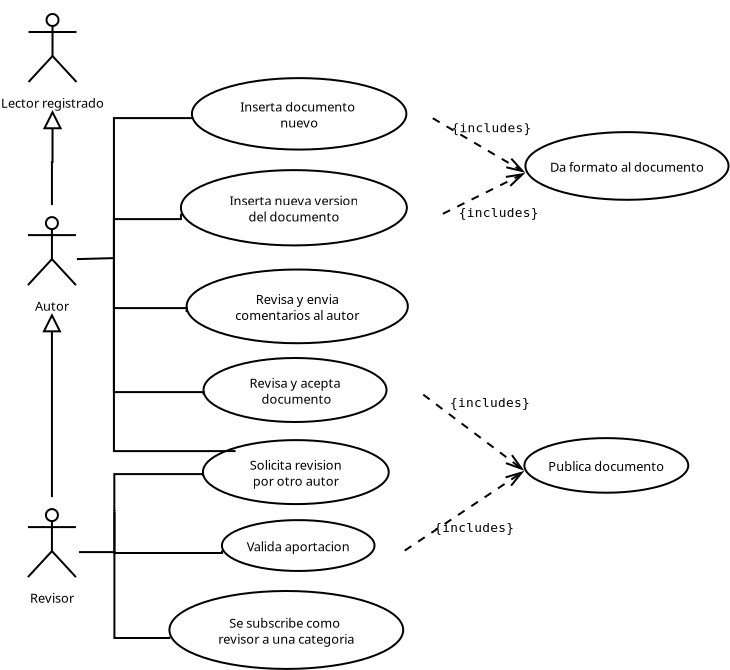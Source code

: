 <?xml version="1.0" encoding="UTF-8"?>
<dia:diagram xmlns:dia="http://www.lysator.liu.se/~alla/dia/">
  <dia:layer name="Background" visible="true">
    <dia:object type="UML - Actor" version="0" id="O0">
      <dia:attribute name="obj_pos">
        <dia:point val="2.9,13.5"/>
      </dia:attribute>
      <dia:attribute name="obj_bb">
        <dia:rectangle val="1.6,10.75;4.2,16.25"/>
      </dia:attribute>
      <dia:attribute name="elem_corner">
        <dia:point val="1.65,10.8"/>
      </dia:attribute>
      <dia:attribute name="elem_width">
        <dia:real val="2.5"/>
      </dia:attribute>
      <dia:attribute name="elem_height">
        <dia:real val="5.4"/>
      </dia:attribute>
      <dia:attribute name="text">
        <dia:composite type="text">
          <dia:attribute name="string">
            <dia:string>#Autor#</dia:string>
          </dia:attribute>
          <dia:attribute name="font">
            <dia:font name="Helvetica"/>
          </dia:attribute>
          <dia:attribute name="height">
            <dia:real val="0.8"/>
          </dia:attribute>
          <dia:attribute name="pos">
            <dia:point val="2.9,16.05"/>
          </dia:attribute>
          <dia:attribute name="color">
            <dia:color val="#000000"/>
          </dia:attribute>
          <dia:attribute name="alignment">
            <dia:enum val="1"/>
          </dia:attribute>
        </dia:composite>
      </dia:attribute>
    </dia:object>
    <dia:object type="UML - Usecase" version="0" id="O1">
      <dia:attribute name="obj_pos">
        <dia:point val="9.9,4.45"/>
      </dia:attribute>
      <dia:attribute name="obj_bb">
        <dia:rectangle val="9.9,4.45;21.942,8.464"/>
      </dia:attribute>
      <dia:attribute name="elem_corner">
        <dia:point val="9.9,4.45"/>
      </dia:attribute>
      <dia:attribute name="elem_width">
        <dia:real val="12.042"/>
      </dia:attribute>
      <dia:attribute name="elem_height">
        <dia:real val="4.014"/>
      </dia:attribute>
      <dia:attribute name="text_outside">
        <dia:boolean val="false"/>
      </dia:attribute>
      <dia:attribute name="collaboration">
        <dia:boolean val="false"/>
      </dia:attribute>
      <dia:attribute name="text">
        <dia:composite type="text">
          <dia:attribute name="string">
            <dia:string>#Inserta documento 
nuevo#</dia:string>
          </dia:attribute>
          <dia:attribute name="font">
            <dia:font name="Helvetica"/>
          </dia:attribute>
          <dia:attribute name="height">
            <dia:real val="0.8"/>
          </dia:attribute>
          <dia:attribute name="pos">
            <dia:point val="15.921,6.307"/>
          </dia:attribute>
          <dia:attribute name="color">
            <dia:color val="#000000"/>
          </dia:attribute>
          <dia:attribute name="alignment">
            <dia:enum val="1"/>
          </dia:attribute>
        </dia:composite>
      </dia:attribute>
    </dia:object>
    <dia:object type="UML - Usecase" version="0" id="O2">
      <dia:attribute name="obj_pos">
        <dia:point val="9.35,9.05"/>
      </dia:attribute>
      <dia:attribute name="obj_bb">
        <dia:rectangle val="9.35,9.05;22.448,13.416"/>
      </dia:attribute>
      <dia:attribute name="elem_corner">
        <dia:point val="9.35,9.05"/>
      </dia:attribute>
      <dia:attribute name="elem_width">
        <dia:real val="13.098"/>
      </dia:attribute>
      <dia:attribute name="elem_height">
        <dia:real val="4.366"/>
      </dia:attribute>
      <dia:attribute name="text_outside">
        <dia:boolean val="false"/>
      </dia:attribute>
      <dia:attribute name="collaboration">
        <dia:boolean val="false"/>
      </dia:attribute>
      <dia:attribute name="text">
        <dia:composite type="text">
          <dia:attribute name="string">
            <dia:string>#Inserta nueva version
del documento#</dia:string>
          </dia:attribute>
          <dia:attribute name="font">
            <dia:font name="Helvetica"/>
          </dia:attribute>
          <dia:attribute name="height">
            <dia:real val="0.8"/>
          </dia:attribute>
          <dia:attribute name="pos">
            <dia:point val="15.899,11.083"/>
          </dia:attribute>
          <dia:attribute name="color">
            <dia:color val="#000000"/>
          </dia:attribute>
          <dia:attribute name="alignment">
            <dia:enum val="1"/>
          </dia:attribute>
        </dia:composite>
      </dia:attribute>
    </dia:object>
    <dia:object type="UML - Usecase" version="0" id="O3">
      <dia:attribute name="obj_pos">
        <dia:point val="11.4,26.55"/>
      </dia:attribute>
      <dia:attribute name="obj_bb">
        <dia:rectangle val="11.4,26.55;20.541,29.597"/>
      </dia:attribute>
      <dia:attribute name="elem_corner">
        <dia:point val="11.4,26.55"/>
      </dia:attribute>
      <dia:attribute name="elem_width">
        <dia:real val="9.141"/>
      </dia:attribute>
      <dia:attribute name="elem_height">
        <dia:real val="3.047"/>
      </dia:attribute>
      <dia:attribute name="text_outside">
        <dia:boolean val="false"/>
      </dia:attribute>
      <dia:attribute name="collaboration">
        <dia:boolean val="false"/>
      </dia:attribute>
      <dia:attribute name="text">
        <dia:composite type="text">
          <dia:attribute name="string">
            <dia:string>#Valida aportacion#</dia:string>
          </dia:attribute>
          <dia:attribute name="font">
            <dia:font name="Helvetica"/>
          </dia:attribute>
          <dia:attribute name="height">
            <dia:real val="0.8"/>
          </dia:attribute>
          <dia:attribute name="pos">
            <dia:point val="15.97,28.323"/>
          </dia:attribute>
          <dia:attribute name="color">
            <dia:color val="#000000"/>
          </dia:attribute>
          <dia:attribute name="alignment">
            <dia:enum val="1"/>
          </dia:attribute>
        </dia:composite>
      </dia:attribute>
    </dia:object>
    <dia:object type="UML - Usecase" version="0" id="O4">
      <dia:attribute name="obj_pos">
        <dia:point val="10.45,22.55"/>
      </dia:attribute>
      <dia:attribute name="obj_bb">
        <dia:rectangle val="10.45,22.55;21.269,26.156"/>
      </dia:attribute>
      <dia:attribute name="elem_corner">
        <dia:point val="10.45,22.55"/>
      </dia:attribute>
      <dia:attribute name="elem_width">
        <dia:real val="10.819"/>
      </dia:attribute>
      <dia:attribute name="elem_height">
        <dia:real val="3.606"/>
      </dia:attribute>
      <dia:attribute name="text_outside">
        <dia:boolean val="false"/>
      </dia:attribute>
      <dia:attribute name="collaboration">
        <dia:boolean val="false"/>
      </dia:attribute>
      <dia:attribute name="text">
        <dia:composite type="text">
          <dia:attribute name="string">
            <dia:string>#Solicita revision
por otro autor#</dia:string>
          </dia:attribute>
          <dia:attribute name="font">
            <dia:font name="Helvetica"/>
          </dia:attribute>
          <dia:attribute name="height">
            <dia:real val="0.8"/>
          </dia:attribute>
          <dia:attribute name="pos">
            <dia:point val="15.86,24.203"/>
          </dia:attribute>
          <dia:attribute name="color">
            <dia:color val="#000000"/>
          </dia:attribute>
          <dia:attribute name="alignment">
            <dia:enum val="1"/>
          </dia:attribute>
        </dia:composite>
      </dia:attribute>
    </dia:object>
    <dia:object type="UML - Usecase" version="0" id="O5">
      <dia:attribute name="obj_pos">
        <dia:point val="26.575,7.15"/>
      </dia:attribute>
      <dia:attribute name="obj_bb">
        <dia:rectangle val="26.575,7.15;38.786,11.221"/>
      </dia:attribute>
      <dia:attribute name="elem_corner">
        <dia:point val="26.575,7.15"/>
      </dia:attribute>
      <dia:attribute name="elem_width">
        <dia:real val="12.212"/>
      </dia:attribute>
      <dia:attribute name="elem_height">
        <dia:real val="4.071"/>
      </dia:attribute>
      <dia:attribute name="text_outside">
        <dia:boolean val="false"/>
      </dia:attribute>
      <dia:attribute name="collaboration">
        <dia:boolean val="false"/>
      </dia:attribute>
      <dia:attribute name="text">
        <dia:composite type="text">
          <dia:attribute name="string">
            <dia:string>#Da formato al documento#</dia:string>
          </dia:attribute>
          <dia:attribute name="font">
            <dia:font name="Helvetica"/>
          </dia:attribute>
          <dia:attribute name="height">
            <dia:real val="0.8"/>
          </dia:attribute>
          <dia:attribute name="pos">
            <dia:point val="32.681,9.435"/>
          </dia:attribute>
          <dia:attribute name="color">
            <dia:color val="#000000"/>
          </dia:attribute>
          <dia:attribute name="alignment">
            <dia:enum val="1"/>
          </dia:attribute>
        </dia:composite>
      </dia:attribute>
    </dia:object>
    <dia:object type="UML - Constraint" version="0" id="O6">
      <dia:attribute name="obj_pos">
        <dia:point val="21.942,6.457"/>
      </dia:attribute>
      <dia:attribute name="obj_bb">
        <dia:rectangle val="21.874,6.389;27.803,9.555"/>
      </dia:attribute>
      <dia:attribute name="conn_endpoints">
        <dia:point val="21.942,6.457"/>
        <dia:point val="26.575,9.185"/>
      </dia:attribute>
      <dia:attribute name="constraint">
        <dia:string>#includes#</dia:string>
      </dia:attribute>
      <dia:attribute name="text_pos">
        <dia:point val="22.875,7.163"/>
      </dia:attribute>
      <dia:connections>
        <dia:connection handle="0" to="O1" connection="4"/>
        <dia:connection handle="1" to="O5" connection="3"/>
      </dia:connections>
    </dia:object>
    <dia:object type="UML - Constraint" version="0" id="O7">
      <dia:attribute name="obj_pos">
        <dia:point val="22.448,11.233"/>
      </dia:attribute>
      <dia:attribute name="obj_bb">
        <dia:rectangle val="22.381,8.805;28.171,11.561"/>
      </dia:attribute>
      <dia:attribute name="conn_endpoints">
        <dia:point val="22.448,11.233"/>
        <dia:point val="26.575,9.185"/>
      </dia:attribute>
      <dia:attribute name="constraint">
        <dia:string>#includes#</dia:string>
      </dia:attribute>
      <dia:attribute name="text_pos">
        <dia:point val="23.243,11.39"/>
      </dia:attribute>
      <dia:connections>
        <dia:connection handle="0" to="O2" connection="4"/>
        <dia:connection handle="1" to="O5" connection="3"/>
      </dia:connections>
    </dia:object>
    <dia:object type="UML - Usecase" version="0" id="O8">
      <dia:attribute name="obj_pos">
        <dia:point val="26.524,22.45"/>
      </dia:attribute>
      <dia:attribute name="obj_bb">
        <dia:rectangle val="26.524,22.45;36.325,25.717"/>
      </dia:attribute>
      <dia:attribute name="elem_corner">
        <dia:point val="26.524,22.45"/>
      </dia:attribute>
      <dia:attribute name="elem_width">
        <dia:real val="9.801"/>
      </dia:attribute>
      <dia:attribute name="elem_height">
        <dia:real val="3.267"/>
      </dia:attribute>
      <dia:attribute name="text_outside">
        <dia:boolean val="false"/>
      </dia:attribute>
      <dia:attribute name="collaboration">
        <dia:boolean val="false"/>
      </dia:attribute>
      <dia:attribute name="text">
        <dia:composite type="text">
          <dia:attribute name="string">
            <dia:string>#Publica documento#</dia:string>
          </dia:attribute>
          <dia:attribute name="font">
            <dia:font name="Helvetica"/>
          </dia:attribute>
          <dia:attribute name="height">
            <dia:real val="0.8"/>
          </dia:attribute>
          <dia:attribute name="pos">
            <dia:point val="31.425,24.333"/>
          </dia:attribute>
          <dia:attribute name="color">
            <dia:color val="#000000"/>
          </dia:attribute>
          <dia:attribute name="alignment">
            <dia:enum val="1"/>
          </dia:attribute>
        </dia:composite>
      </dia:attribute>
    </dia:object>
    <dia:object type="UML - Constraint" version="0" id="O9">
      <dia:attribute name="obj_pos">
        <dia:point val="20.541,28.073"/>
      </dia:attribute>
      <dia:attribute name="obj_bb">
        <dia:rectangle val="20.471,23.723;26.948,28.143"/>
      </dia:attribute>
      <dia:attribute name="conn_endpoints">
        <dia:point val="20.541,28.073"/>
        <dia:point val="26.524,24.084"/>
      </dia:attribute>
      <dia:attribute name="constraint">
        <dia:string>#includes#</dia:string>
      </dia:attribute>
      <dia:attribute name="text_pos">
        <dia:point val="22.02,27.145"/>
      </dia:attribute>
      <dia:connections>
        <dia:connection handle="0" to="O3" connection="4"/>
        <dia:connection handle="1" to="O8" connection="3"/>
      </dia:connections>
    </dia:object>
    <dia:object type="UML - Association" version="0" id="O10">
      <dia:attribute name="obj_pos">
        <dia:point val="6,13.45"/>
      </dia:attribute>
      <dia:attribute name="obj_bb">
        <dia:rectangle val="5.95,5.65;9.95,15.05"/>
      </dia:attribute>
      <dia:attribute name="orth_points">
        <dia:point val="6,13.45"/>
        <dia:point val="6,6.45"/>
        <dia:point val="9.9,6.45"/>
        <dia:point val="9.9,6.457"/>
      </dia:attribute>
      <dia:attribute name="orth_orient">
        <dia:enum val="1"/>
        <dia:enum val="0"/>
        <dia:enum val="1"/>
      </dia:attribute>
      <dia:attribute name="name">
        <dia:string/>
      </dia:attribute>
      <dia:attribute name="direction">
        <dia:enum val="0"/>
      </dia:attribute>
      <dia:attribute name="ends">
        <dia:composite>
          <dia:attribute name="role">
            <dia:string/>
          </dia:attribute>
          <dia:attribute name="multiplicity">
            <dia:string/>
          </dia:attribute>
          <dia:attribute name="arrow">
            <dia:boolean val="false"/>
          </dia:attribute>
          <dia:attribute name="aggregate">
            <dia:enum val="0"/>
          </dia:attribute>
        </dia:composite>
        <dia:composite>
          <dia:attribute name="role">
            <dia:string/>
          </dia:attribute>
          <dia:attribute name="multiplicity">
            <dia:string/>
          </dia:attribute>
          <dia:attribute name="arrow">
            <dia:boolean val="false"/>
          </dia:attribute>
          <dia:attribute name="aggregate">
            <dia:enum val="0"/>
          </dia:attribute>
        </dia:composite>
      </dia:attribute>
      <dia:connections>
        <dia:connection handle="1" to="O1" connection="3"/>
      </dia:connections>
    </dia:object>
    <dia:object type="UML - Association" version="0" id="O11">
      <dia:attribute name="obj_pos">
        <dia:point val="6,13.45"/>
      </dia:attribute>
      <dia:attribute name="obj_bb">
        <dia:rectangle val="5.95,10.7;9.4,15.05"/>
      </dia:attribute>
      <dia:attribute name="orth_points">
        <dia:point val="6,13.45"/>
        <dia:point val="6,11.5"/>
        <dia:point val="9.35,11.5"/>
        <dia:point val="9.35,11.233"/>
      </dia:attribute>
      <dia:attribute name="orth_orient">
        <dia:enum val="1"/>
        <dia:enum val="0"/>
        <dia:enum val="1"/>
      </dia:attribute>
      <dia:attribute name="name">
        <dia:string/>
      </dia:attribute>
      <dia:attribute name="direction">
        <dia:enum val="0"/>
      </dia:attribute>
      <dia:attribute name="ends">
        <dia:composite>
          <dia:attribute name="role">
            <dia:string/>
          </dia:attribute>
          <dia:attribute name="multiplicity">
            <dia:string/>
          </dia:attribute>
          <dia:attribute name="arrow">
            <dia:boolean val="false"/>
          </dia:attribute>
          <dia:attribute name="aggregate">
            <dia:enum val="0"/>
          </dia:attribute>
        </dia:composite>
        <dia:composite>
          <dia:attribute name="role">
            <dia:string/>
          </dia:attribute>
          <dia:attribute name="multiplicity">
            <dia:string/>
          </dia:attribute>
          <dia:attribute name="arrow">
            <dia:boolean val="false"/>
          </dia:attribute>
          <dia:attribute name="aggregate">
            <dia:enum val="0"/>
          </dia:attribute>
        </dia:composite>
      </dia:attribute>
      <dia:connections>
        <dia:connection handle="1" to="O2" connection="3"/>
      </dia:connections>
    </dia:object>
    <dia:object type="UML - Association" version="0" id="O12">
      <dia:attribute name="obj_pos">
        <dia:point val="6,13.6"/>
      </dia:attribute>
      <dia:attribute name="obj_bb">
        <dia:rectangle val="5.95,13.55;12.084,24.678"/>
      </dia:attribute>
      <dia:attribute name="orth_points">
        <dia:point val="6,13.6"/>
        <dia:point val="6,23.1"/>
        <dia:point val="12.034,23.1"/>
        <dia:point val="12.034,23.078"/>
      </dia:attribute>
      <dia:attribute name="orth_orient">
        <dia:enum val="1"/>
        <dia:enum val="0"/>
        <dia:enum val="1"/>
      </dia:attribute>
      <dia:attribute name="name">
        <dia:string/>
      </dia:attribute>
      <dia:attribute name="direction">
        <dia:enum val="0"/>
      </dia:attribute>
      <dia:attribute name="ends">
        <dia:composite>
          <dia:attribute name="role">
            <dia:string/>
          </dia:attribute>
          <dia:attribute name="multiplicity">
            <dia:string/>
          </dia:attribute>
          <dia:attribute name="arrow">
            <dia:boolean val="false"/>
          </dia:attribute>
          <dia:attribute name="aggregate">
            <dia:enum val="0"/>
          </dia:attribute>
        </dia:composite>
        <dia:composite>
          <dia:attribute name="role">
            <dia:string/>
          </dia:attribute>
          <dia:attribute name="multiplicity">
            <dia:string/>
          </dia:attribute>
          <dia:attribute name="arrow">
            <dia:boolean val="false"/>
          </dia:attribute>
          <dia:attribute name="aggregate">
            <dia:enum val="0"/>
          </dia:attribute>
        </dia:composite>
      </dia:attribute>
      <dia:connections>
        <dia:connection handle="1" to="O4" connection="0"/>
      </dia:connections>
    </dia:object>
    <dia:object type="UML - Association" version="0" id="O13">
      <dia:attribute name="obj_pos">
        <dia:point val="6.024,26.045"/>
      </dia:attribute>
      <dia:attribute name="obj_bb">
        <dia:rectangle val="5.974,25.995;11.45,29.674"/>
      </dia:attribute>
      <dia:attribute name="orth_points">
        <dia:point val="6.024,26.045"/>
        <dia:point val="6.024,28.195"/>
        <dia:point val="11.4,28.195"/>
        <dia:point val="11.4,28.073"/>
      </dia:attribute>
      <dia:attribute name="orth_orient">
        <dia:enum val="1"/>
        <dia:enum val="0"/>
        <dia:enum val="1"/>
      </dia:attribute>
      <dia:attribute name="name">
        <dia:string/>
      </dia:attribute>
      <dia:attribute name="direction">
        <dia:enum val="0"/>
      </dia:attribute>
      <dia:attribute name="ends">
        <dia:composite>
          <dia:attribute name="role">
            <dia:string/>
          </dia:attribute>
          <dia:attribute name="multiplicity">
            <dia:string/>
          </dia:attribute>
          <dia:attribute name="arrow">
            <dia:boolean val="false"/>
          </dia:attribute>
          <dia:attribute name="aggregate">
            <dia:enum val="0"/>
          </dia:attribute>
        </dia:composite>
        <dia:composite>
          <dia:attribute name="role">
            <dia:string/>
          </dia:attribute>
          <dia:attribute name="multiplicity">
            <dia:string/>
          </dia:attribute>
          <dia:attribute name="arrow">
            <dia:boolean val="false"/>
          </dia:attribute>
          <dia:attribute name="aggregate">
            <dia:enum val="0"/>
          </dia:attribute>
        </dia:composite>
      </dia:attribute>
      <dia:connections>
        <dia:connection handle="1" to="O3" connection="3"/>
      </dia:connections>
    </dia:object>
    <dia:object type="UML - Usecase" version="0" id="O14">
      <dia:attribute name="obj_pos">
        <dia:point val="10.48,18.445"/>
      </dia:attribute>
      <dia:attribute name="obj_bb">
        <dia:rectangle val="10.48,18.445;21.466,22.107"/>
      </dia:attribute>
      <dia:attribute name="elem_corner">
        <dia:point val="10.48,18.445"/>
      </dia:attribute>
      <dia:attribute name="elem_width">
        <dia:real val="10.986"/>
      </dia:attribute>
      <dia:attribute name="elem_height">
        <dia:real val="3.662"/>
      </dia:attribute>
      <dia:attribute name="text_outside">
        <dia:boolean val="false"/>
      </dia:attribute>
      <dia:attribute name="collaboration">
        <dia:boolean val="false"/>
      </dia:attribute>
      <dia:attribute name="text">
        <dia:composite type="text">
          <dia:attribute name="string">
            <dia:string>#Revisa y acepta
 documento#</dia:string>
          </dia:attribute>
          <dia:attribute name="font">
            <dia:font name="Helvetica"/>
          </dia:attribute>
          <dia:attribute name="height">
            <dia:real val="0.8"/>
          </dia:attribute>
          <dia:attribute name="pos">
            <dia:point val="15.973,20.126"/>
          </dia:attribute>
          <dia:attribute name="color">
            <dia:color val="#000000"/>
          </dia:attribute>
          <dia:attribute name="alignment">
            <dia:enum val="1"/>
          </dia:attribute>
        </dia:composite>
      </dia:attribute>
    </dia:object>
    <dia:object type="UML - Constraint" version="0" id="O15">
      <dia:attribute name="obj_pos">
        <dia:point val="21.466,20.276"/>
      </dia:attribute>
      <dia:attribute name="obj_bb">
        <dia:rectangle val="21.396,20.206;27.727,24.433"/>
      </dia:attribute>
      <dia:attribute name="conn_endpoints">
        <dia:point val="21.466,20.276"/>
        <dia:point val="26.524,24.084"/>
      </dia:attribute>
      <dia:attribute name="constraint">
        <dia:string>#includes#</dia:string>
      </dia:attribute>
      <dia:attribute name="text_pos">
        <dia:point val="22.799,20.895"/>
      </dia:attribute>
      <dia:connections>
        <dia:connection handle="0" to="O14" connection="4"/>
        <dia:connection handle="1" to="O8" connection="3"/>
      </dia:connections>
    </dia:object>
    <dia:object type="UML - Association" version="0" id="O16">
      <dia:attribute name="obj_pos">
        <dia:point val="6,13.45"/>
      </dia:attribute>
      <dia:attribute name="obj_bb">
        <dia:rectangle val="5.95,13.4;10.53,21.876"/>
      </dia:attribute>
      <dia:attribute name="orth_points">
        <dia:point val="6,13.45"/>
        <dia:point val="6,20.15"/>
        <dia:point val="10.48,20.15"/>
        <dia:point val="10.48,20.276"/>
      </dia:attribute>
      <dia:attribute name="orth_orient">
        <dia:enum val="1"/>
        <dia:enum val="0"/>
        <dia:enum val="1"/>
      </dia:attribute>
      <dia:attribute name="name">
        <dia:string/>
      </dia:attribute>
      <dia:attribute name="direction">
        <dia:enum val="0"/>
      </dia:attribute>
      <dia:attribute name="ends">
        <dia:composite>
          <dia:attribute name="role">
            <dia:string/>
          </dia:attribute>
          <dia:attribute name="multiplicity">
            <dia:string/>
          </dia:attribute>
          <dia:attribute name="arrow">
            <dia:boolean val="false"/>
          </dia:attribute>
          <dia:attribute name="aggregate">
            <dia:enum val="0"/>
          </dia:attribute>
        </dia:composite>
        <dia:composite>
          <dia:attribute name="role">
            <dia:string/>
          </dia:attribute>
          <dia:attribute name="multiplicity">
            <dia:string/>
          </dia:attribute>
          <dia:attribute name="arrow">
            <dia:boolean val="false"/>
          </dia:attribute>
          <dia:attribute name="aggregate">
            <dia:enum val="0"/>
          </dia:attribute>
        </dia:composite>
      </dia:attribute>
      <dia:connections>
        <dia:connection handle="1" to="O14" connection="3"/>
      </dia:connections>
    </dia:object>
    <dia:object type="UML - Actor" version="0" id="O17">
      <dia:attribute name="obj_pos">
        <dia:point val="2.93,3.345"/>
      </dia:attribute>
      <dia:attribute name="obj_bb">
        <dia:rectangle val="-0.326,0.595;6.186,6.095"/>
      </dia:attribute>
      <dia:attribute name="elem_corner">
        <dia:point val="1.68,0.645"/>
      </dia:attribute>
      <dia:attribute name="elem_width">
        <dia:real val="2.5"/>
      </dia:attribute>
      <dia:attribute name="elem_height">
        <dia:real val="5.4"/>
      </dia:attribute>
      <dia:attribute name="text">
        <dia:composite type="text">
          <dia:attribute name="string">
            <dia:string>#Lector registrado#</dia:string>
          </dia:attribute>
          <dia:attribute name="font">
            <dia:font name="Helvetica"/>
          </dia:attribute>
          <dia:attribute name="height">
            <dia:real val="0.8"/>
          </dia:attribute>
          <dia:attribute name="pos">
            <dia:point val="2.93,5.895"/>
          </dia:attribute>
          <dia:attribute name="color">
            <dia:color val="#000000"/>
          </dia:attribute>
          <dia:attribute name="alignment">
            <dia:enum val="1"/>
          </dia:attribute>
        </dia:composite>
      </dia:attribute>
    </dia:object>
    <dia:object type="UML - Generalization" version="0" id="O18">
      <dia:attribute name="obj_pos">
        <dia:point val="2.93,6.045"/>
      </dia:attribute>
      <dia:attribute name="obj_bb">
        <dia:rectangle val="2.08,5.995;3.78,10.85"/>
      </dia:attribute>
      <dia:attribute name="orth_points">
        <dia:point val="2.93,6.045"/>
        <dia:point val="2.93,8.65"/>
        <dia:point val="2.9,8.65"/>
        <dia:point val="2.9,10.8"/>
      </dia:attribute>
      <dia:attribute name="orth_orient">
        <dia:enum val="1"/>
        <dia:enum val="0"/>
        <dia:enum val="1"/>
      </dia:attribute>
      <dia:attribute name="name">
        <dia:string/>
      </dia:attribute>
      <dia:attribute name="stereotype">
        <dia:string/>
      </dia:attribute>
      <dia:connections>
        <dia:connection handle="0" to="O17" connection="6"/>
        <dia:connection handle="1" to="O0" connection="1"/>
      </dia:connections>
    </dia:object>
    <dia:object type="UML - Usecase" version="0" id="O19">
      <dia:attribute name="obj_pos">
        <dia:point val="9.635,14.02"/>
      </dia:attribute>
      <dia:attribute name="obj_bb">
        <dia:rectangle val="9.635,14.02;22.408,18.278"/>
      </dia:attribute>
      <dia:attribute name="elem_corner">
        <dia:point val="9.635,14.02"/>
      </dia:attribute>
      <dia:attribute name="elem_width">
        <dia:real val="12.773"/>
      </dia:attribute>
      <dia:attribute name="elem_height">
        <dia:real val="4.258"/>
      </dia:attribute>
      <dia:attribute name="text_outside">
        <dia:boolean val="false"/>
      </dia:attribute>
      <dia:attribute name="collaboration">
        <dia:boolean val="false"/>
      </dia:attribute>
      <dia:attribute name="text">
        <dia:composite type="text">
          <dia:attribute name="string">
            <dia:string>#Revisa y envia
comentarios al autor#</dia:string>
          </dia:attribute>
          <dia:attribute name="font">
            <dia:font name="Helvetica"/>
          </dia:attribute>
          <dia:attribute name="height">
            <dia:real val="0.8"/>
          </dia:attribute>
          <dia:attribute name="pos">
            <dia:point val="16.022,15.998"/>
          </dia:attribute>
          <dia:attribute name="color">
            <dia:color val="#000000"/>
          </dia:attribute>
          <dia:attribute name="alignment">
            <dia:enum val="1"/>
          </dia:attribute>
        </dia:composite>
      </dia:attribute>
    </dia:object>
    <dia:object type="UML - Association" version="0" id="O20">
      <dia:attribute name="obj_pos">
        <dia:point val="6,13.45"/>
      </dia:attribute>
      <dia:attribute name="obj_bb">
        <dia:rectangle val="5.95,13.4;9.685,17.749"/>
      </dia:attribute>
      <dia:attribute name="orth_points">
        <dia:point val="6,13.45"/>
        <dia:point val="6,15.95"/>
        <dia:point val="9.635,15.95"/>
        <dia:point val="9.635,16.149"/>
      </dia:attribute>
      <dia:attribute name="orth_orient">
        <dia:enum val="1"/>
        <dia:enum val="0"/>
        <dia:enum val="1"/>
      </dia:attribute>
      <dia:attribute name="name">
        <dia:string/>
      </dia:attribute>
      <dia:attribute name="direction">
        <dia:enum val="0"/>
      </dia:attribute>
      <dia:attribute name="ends">
        <dia:composite>
          <dia:attribute name="role">
            <dia:string/>
          </dia:attribute>
          <dia:attribute name="multiplicity">
            <dia:string/>
          </dia:attribute>
          <dia:attribute name="arrow">
            <dia:boolean val="false"/>
          </dia:attribute>
          <dia:attribute name="aggregate">
            <dia:enum val="0"/>
          </dia:attribute>
        </dia:composite>
        <dia:composite>
          <dia:attribute name="role">
            <dia:string/>
          </dia:attribute>
          <dia:attribute name="multiplicity">
            <dia:string/>
          </dia:attribute>
          <dia:attribute name="arrow">
            <dia:boolean val="false"/>
          </dia:attribute>
          <dia:attribute name="aggregate">
            <dia:enum val="0"/>
          </dia:attribute>
        </dia:composite>
      </dia:attribute>
      <dia:connections>
        <dia:connection handle="1" to="O19" connection="3"/>
      </dia:connections>
    </dia:object>
    <dia:object type="UML - Actor" version="0" id="O21">
      <dia:attribute name="obj_pos">
        <dia:point val="2.9,28.1"/>
      </dia:attribute>
      <dia:attribute name="obj_bb">
        <dia:rectangle val="1.452,25.35;4.348,30.85"/>
      </dia:attribute>
      <dia:attribute name="elem_corner">
        <dia:point val="1.65,25.4"/>
      </dia:attribute>
      <dia:attribute name="elem_width">
        <dia:real val="2.5"/>
      </dia:attribute>
      <dia:attribute name="elem_height">
        <dia:real val="5.4"/>
      </dia:attribute>
      <dia:attribute name="text">
        <dia:composite type="text">
          <dia:attribute name="string">
            <dia:string>#Revisor#</dia:string>
          </dia:attribute>
          <dia:attribute name="font">
            <dia:font name="Helvetica"/>
          </dia:attribute>
          <dia:attribute name="height">
            <dia:real val="0.8"/>
          </dia:attribute>
          <dia:attribute name="pos">
            <dia:point val="2.9,30.65"/>
          </dia:attribute>
          <dia:attribute name="color">
            <dia:color val="#000000"/>
          </dia:attribute>
          <dia:attribute name="alignment">
            <dia:enum val="1"/>
          </dia:attribute>
        </dia:composite>
      </dia:attribute>
    </dia:object>
    <dia:object type="UML - Generalization" version="0" id="O22">
      <dia:attribute name="obj_pos">
        <dia:point val="2.9,16.2"/>
      </dia:attribute>
      <dia:attribute name="obj_bb">
        <dia:rectangle val="2.05,16.15;3.75,25.45"/>
      </dia:attribute>
      <dia:attribute name="orth_points">
        <dia:point val="2.9,16.2"/>
        <dia:point val="2.9,20.7"/>
        <dia:point val="2.9,20.7"/>
        <dia:point val="2.9,25.4"/>
      </dia:attribute>
      <dia:attribute name="orth_orient">
        <dia:enum val="1"/>
        <dia:enum val="0"/>
        <dia:enum val="1"/>
      </dia:attribute>
      <dia:attribute name="name">
        <dia:string/>
      </dia:attribute>
      <dia:attribute name="stereotype">
        <dia:string/>
      </dia:attribute>
      <dia:connections>
        <dia:connection handle="0" to="O0" connection="6"/>
        <dia:connection handle="1" to="O21" connection="1"/>
      </dia:connections>
    </dia:object>
    <dia:object type="UML - Association" version="0" id="O23">
      <dia:attribute name="obj_pos">
        <dia:point val="6.02,26.1"/>
      </dia:attribute>
      <dia:attribute name="obj_bb">
        <dia:rectangle val="5.97,23.45;10.5,27.7"/>
      </dia:attribute>
      <dia:attribute name="orth_points">
        <dia:point val="6.02,26.1"/>
        <dia:point val="6.02,24.25"/>
        <dia:point val="10.45,24.25"/>
        <dia:point val="10.45,24.353"/>
      </dia:attribute>
      <dia:attribute name="orth_orient">
        <dia:enum val="1"/>
        <dia:enum val="0"/>
        <dia:enum val="1"/>
      </dia:attribute>
      <dia:attribute name="name">
        <dia:string/>
      </dia:attribute>
      <dia:attribute name="direction">
        <dia:enum val="0"/>
      </dia:attribute>
      <dia:attribute name="ends">
        <dia:composite>
          <dia:attribute name="role">
            <dia:string/>
          </dia:attribute>
          <dia:attribute name="multiplicity">
            <dia:string/>
          </dia:attribute>
          <dia:attribute name="arrow">
            <dia:boolean val="false"/>
          </dia:attribute>
          <dia:attribute name="aggregate">
            <dia:enum val="0"/>
          </dia:attribute>
        </dia:composite>
        <dia:composite>
          <dia:attribute name="role">
            <dia:string/>
          </dia:attribute>
          <dia:attribute name="multiplicity">
            <dia:string/>
          </dia:attribute>
          <dia:attribute name="arrow">
            <dia:boolean val="false"/>
          </dia:attribute>
          <dia:attribute name="aggregate">
            <dia:enum val="0"/>
          </dia:attribute>
        </dia:composite>
      </dia:attribute>
      <dia:connections>
        <dia:connection handle="1" to="O4" connection="3"/>
      </dia:connections>
    </dia:object>
    <dia:object type="Standard - Line" version="0" id="O24">
      <dia:attribute name="obj_pos">
        <dia:point val="6.07,28.15"/>
      </dia:attribute>
      <dia:attribute name="obj_bb">
        <dia:rectangle val="4.2,28.1;6.12,28.2"/>
      </dia:attribute>
      <dia:attribute name="conn_endpoints">
        <dia:point val="6.07,28.15"/>
        <dia:point val="4.25,28.15"/>
      </dia:attribute>
      <dia:attribute name="numcp">
        <dia:int val="1"/>
      </dia:attribute>
    </dia:object>
    <dia:object type="Standard - Line" version="0" id="O25">
      <dia:attribute name="obj_pos">
        <dia:point val="6.02,13.45"/>
      </dia:attribute>
      <dia:attribute name="obj_bb">
        <dia:rectangle val="4.099,13.399;6.072,13.551"/>
      </dia:attribute>
      <dia:attribute name="conn_endpoints">
        <dia:point val="6.02,13.45"/>
        <dia:point val="4.15,13.5"/>
      </dia:attribute>
      <dia:attribute name="numcp">
        <dia:int val="1"/>
      </dia:attribute>
      <dia:connections>
        <dia:connection handle="1" to="O0" connection="4"/>
      </dia:connections>
    </dia:object>
    <dia:object type="UML - Usecase" version="0" id="O26">
      <dia:attribute name="obj_pos">
        <dia:point val="8.774,30.095"/>
      </dia:attribute>
      <dia:attribute name="obj_bb">
        <dia:rectangle val="8.774,30.095;22.48,34.663"/>
      </dia:attribute>
      <dia:attribute name="elem_corner">
        <dia:point val="8.774,30.095"/>
      </dia:attribute>
      <dia:attribute name="elem_width">
        <dia:real val="13.706"/>
      </dia:attribute>
      <dia:attribute name="elem_height">
        <dia:real val="4.569"/>
      </dia:attribute>
      <dia:attribute name="text_outside">
        <dia:boolean val="false"/>
      </dia:attribute>
      <dia:attribute name="collaboration">
        <dia:boolean val="false"/>
      </dia:attribute>
      <dia:attribute name="text">
        <dia:composite type="text">
          <dia:attribute name="string">
            <dia:string>#Se subscribe como 
revisor a una categoria#</dia:string>
          </dia:attribute>
          <dia:attribute name="font">
            <dia:font name="Helvetica"/>
          </dia:attribute>
          <dia:attribute name="height">
            <dia:real val="0.8"/>
          </dia:attribute>
          <dia:attribute name="pos">
            <dia:point val="15.627,32.229"/>
          </dia:attribute>
          <dia:attribute name="color">
            <dia:color val="#000000"/>
          </dia:attribute>
          <dia:attribute name="alignment">
            <dia:enum val="1"/>
          </dia:attribute>
        </dia:composite>
      </dia:attribute>
    </dia:object>
    <dia:object type="UML - Association" version="0" id="O27">
      <dia:attribute name="obj_pos">
        <dia:point val="6.024,26.145"/>
      </dia:attribute>
      <dia:attribute name="obj_bb">
        <dia:rectangle val="5.974,26.095;8.824,33.979"/>
      </dia:attribute>
      <dia:attribute name="orth_points">
        <dia:point val="6.024,26.145"/>
        <dia:point val="6.024,32.445"/>
        <dia:point val="8.774,32.445"/>
        <dia:point val="8.774,32.379"/>
      </dia:attribute>
      <dia:attribute name="orth_orient">
        <dia:enum val="1"/>
        <dia:enum val="0"/>
        <dia:enum val="1"/>
      </dia:attribute>
      <dia:attribute name="name">
        <dia:string/>
      </dia:attribute>
      <dia:attribute name="direction">
        <dia:enum val="0"/>
      </dia:attribute>
      <dia:attribute name="ends">
        <dia:composite>
          <dia:attribute name="role">
            <dia:string/>
          </dia:attribute>
          <dia:attribute name="multiplicity">
            <dia:string/>
          </dia:attribute>
          <dia:attribute name="arrow">
            <dia:boolean val="false"/>
          </dia:attribute>
          <dia:attribute name="aggregate">
            <dia:enum val="0"/>
          </dia:attribute>
        </dia:composite>
        <dia:composite>
          <dia:attribute name="role">
            <dia:string/>
          </dia:attribute>
          <dia:attribute name="multiplicity">
            <dia:string/>
          </dia:attribute>
          <dia:attribute name="arrow">
            <dia:boolean val="false"/>
          </dia:attribute>
          <dia:attribute name="aggregate">
            <dia:enum val="0"/>
          </dia:attribute>
        </dia:composite>
      </dia:attribute>
      <dia:connections>
        <dia:connection handle="1" to="O26" connection="3"/>
      </dia:connections>
    </dia:object>
  </dia:layer>
</dia:diagram>
